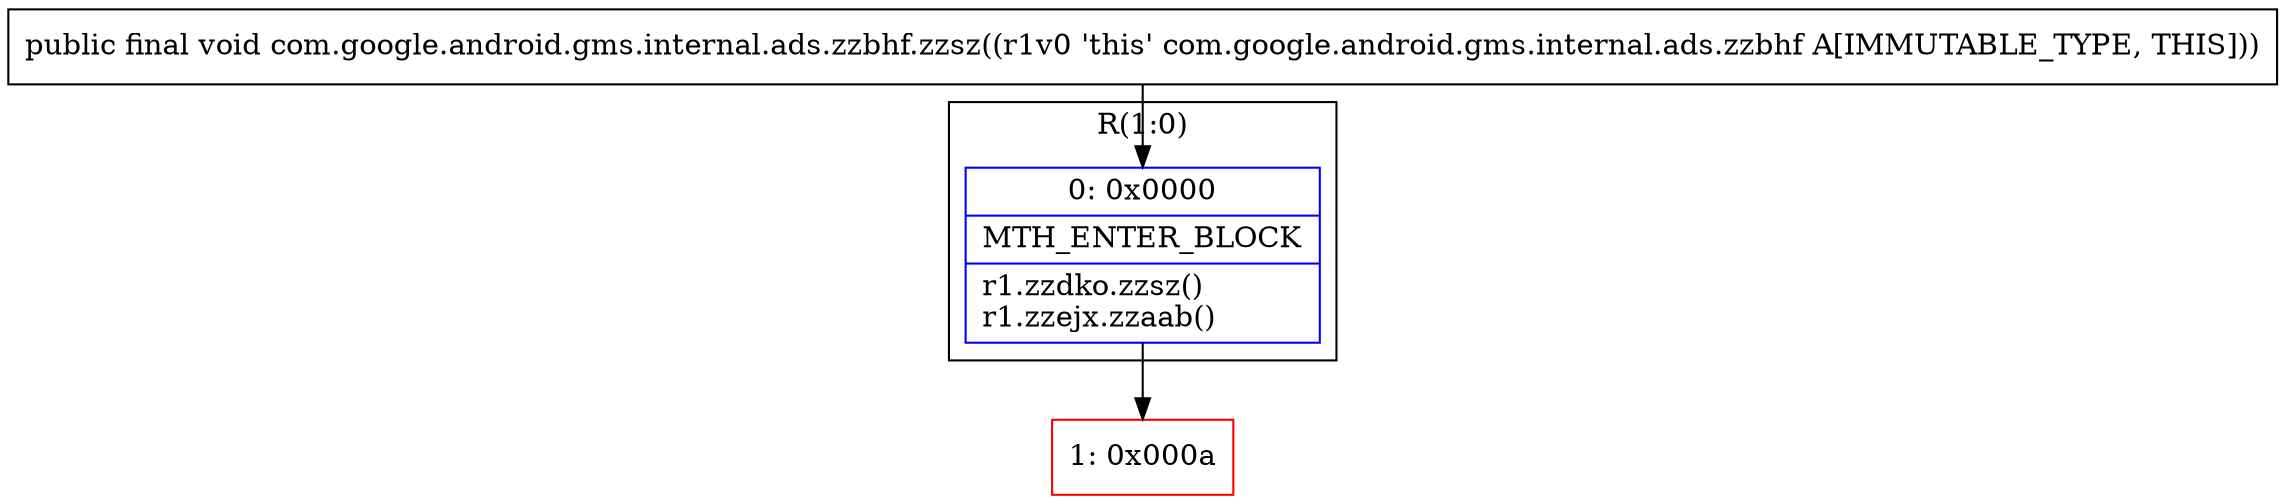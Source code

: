 digraph "CFG forcom.google.android.gms.internal.ads.zzbhf.zzsz()V" {
subgraph cluster_Region_662480229 {
label = "R(1:0)";
node [shape=record,color=blue];
Node_0 [shape=record,label="{0\:\ 0x0000|MTH_ENTER_BLOCK\l|r1.zzdko.zzsz()\lr1.zzejx.zzaab()\l}"];
}
Node_1 [shape=record,color=red,label="{1\:\ 0x000a}"];
MethodNode[shape=record,label="{public final void com.google.android.gms.internal.ads.zzbhf.zzsz((r1v0 'this' com.google.android.gms.internal.ads.zzbhf A[IMMUTABLE_TYPE, THIS])) }"];
MethodNode -> Node_0;
Node_0 -> Node_1;
}

